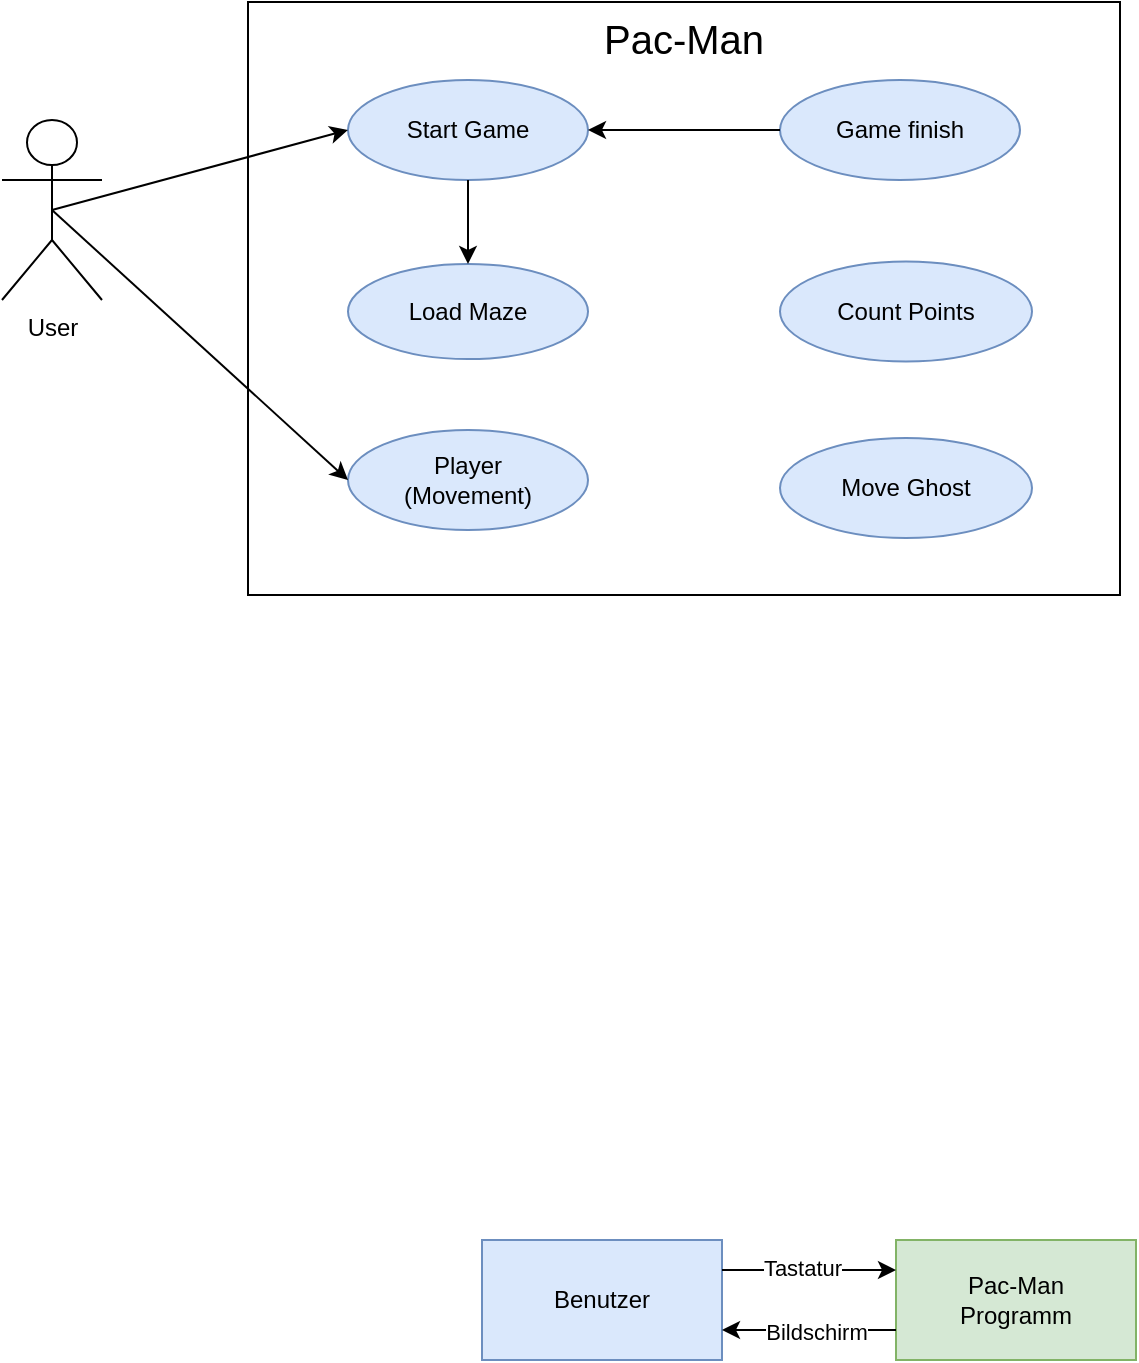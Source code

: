 <mxfile version="22.0.8" type="github">
  <diagram name="Seite-1" id="xikOmMtDKbGpDyViqX2l">
    <mxGraphModel dx="662" dy="392" grid="0" gridSize="10" guides="1" tooltips="1" connect="1" arrows="1" fold="1" page="1" pageScale="1" pageWidth="1654" pageHeight="1169" math="0" shadow="0">
      <root>
        <mxCell id="0" />
        <mxCell id="1" parent="0" />
        <mxCell id="mOXWSYQu6suwUTaB2nQH-1" value="Pac-Man" style="rounded=0;whiteSpace=wrap;html=1;horizontal=1;verticalAlign=top;fontSize=20;" parent="1" vertex="1">
          <mxGeometry x="193" y="171" width="436" height="296.5" as="geometry" />
        </mxCell>
        <mxCell id="mOXWSYQu6suwUTaB2nQH-2" value="User" style="shape=umlActor;verticalLabelPosition=bottom;verticalAlign=top;html=1;outlineConnect=0;" parent="1" vertex="1">
          <mxGeometry x="70" y="230" width="50" height="90" as="geometry" />
        </mxCell>
        <mxCell id="mOXWSYQu6suwUTaB2nQH-8" value="Player&lt;br&gt;(Movement)" style="ellipse;whiteSpace=wrap;html=1;fillColor=#dae8fc;strokeColor=#6c8ebf;" parent="1" vertex="1">
          <mxGeometry x="243" y="385" width="120" height="50" as="geometry" />
        </mxCell>
        <mxCell id="mOXWSYQu6suwUTaB2nQH-9" value="Start Game" style="ellipse;whiteSpace=wrap;html=1;fillColor=#dae8fc;strokeColor=#6c8ebf;" parent="1" vertex="1">
          <mxGeometry x="243" y="210" width="120" height="50" as="geometry" />
        </mxCell>
        <mxCell id="mOXWSYQu6suwUTaB2nQH-27" value="" style="endArrow=classic;html=1;rounded=0;exitX=0.5;exitY=0.5;exitDx=0;exitDy=0;exitPerimeter=0;entryX=0;entryY=0.5;entryDx=0;entryDy=0;" parent="1" source="mOXWSYQu6suwUTaB2nQH-2" target="mOXWSYQu6suwUTaB2nQH-9" edge="1">
          <mxGeometry width="50" height="50" relative="1" as="geometry">
            <mxPoint x="110" y="280" as="sourcePoint" />
            <mxPoint x="160" y="230" as="targetPoint" />
          </mxGeometry>
        </mxCell>
        <mxCell id="mOXWSYQu6suwUTaB2nQH-30" value="" style="endArrow=classic;html=1;rounded=0;entryX=0;entryY=0.5;entryDx=0;entryDy=0;exitX=0.5;exitY=0.5;exitDx=0;exitDy=0;exitPerimeter=0;" parent="1" source="mOXWSYQu6suwUTaB2nQH-2" target="mOXWSYQu6suwUTaB2nQH-8" edge="1">
          <mxGeometry width="50" height="50" relative="1" as="geometry">
            <mxPoint x="85" y="275" as="sourcePoint" />
            <mxPoint x="400" y="320" as="targetPoint" />
          </mxGeometry>
        </mxCell>
        <mxCell id="mOXWSYQu6suwUTaB2nQH-31" value="Game finish" style="ellipse;whiteSpace=wrap;html=1;fillColor=#dae8fc;strokeColor=#6c8ebf;" parent="1" vertex="1">
          <mxGeometry x="459" y="210" width="120" height="50" as="geometry" />
        </mxCell>
        <mxCell id="mOXWSYQu6suwUTaB2nQH-42" value="" style="endArrow=classic;html=1;rounded=0;exitX=0;exitY=0.5;exitDx=0;exitDy=0;entryX=1;entryY=0.5;entryDx=0;entryDy=0;" parent="1" source="mOXWSYQu6suwUTaB2nQH-31" target="mOXWSYQu6suwUTaB2nQH-9" edge="1">
          <mxGeometry width="50" height="50" relative="1" as="geometry">
            <mxPoint x="290" y="350" as="sourcePoint" />
            <mxPoint x="340" y="300" as="targetPoint" />
            <Array as="points" />
          </mxGeometry>
        </mxCell>
        <mxCell id="mOXWSYQu6suwUTaB2nQH-45" value="Load Maze" style="ellipse;whiteSpace=wrap;html=1;fillColor=#dae8fc;strokeColor=#6c8ebf;" parent="1" vertex="1">
          <mxGeometry x="243" y="302" width="120" height="47.5" as="geometry" />
        </mxCell>
        <mxCell id="_e6vXAC38QxGMkfROBKg-1" value="Benutzer&lt;br&gt;" style="rounded=0;whiteSpace=wrap;html=1;fillColor=#dae8fc;strokeColor=#6c8ebf;" parent="1" vertex="1">
          <mxGeometry x="310" y="790" width="120" height="60" as="geometry" />
        </mxCell>
        <mxCell id="_e6vXAC38QxGMkfROBKg-2" value="Pac-Man&lt;br&gt;Programm" style="rounded=0;whiteSpace=wrap;html=1;fillColor=#d5e8d4;strokeColor=#82b366;" parent="1" vertex="1">
          <mxGeometry x="517" y="790" width="120" height="60" as="geometry" />
        </mxCell>
        <mxCell id="_e6vXAC38QxGMkfROBKg-4" value="" style="endArrow=classic;html=1;rounded=0;entryX=0;entryY=0.25;entryDx=0;entryDy=0;exitX=1;exitY=0.25;exitDx=0;exitDy=0;" parent="1" source="_e6vXAC38QxGMkfROBKg-1" target="_e6vXAC38QxGMkfROBKg-2" edge="1">
          <mxGeometry width="50" height="50" relative="1" as="geometry">
            <mxPoint x="480" y="800" as="sourcePoint" />
            <mxPoint x="510" y="810" as="targetPoint" />
          </mxGeometry>
        </mxCell>
        <mxCell id="_e6vXAC38QxGMkfROBKg-5" value="Tastatur" style="edgeLabel;html=1;align=center;verticalAlign=middle;resizable=0;points=[];" parent="_e6vXAC38QxGMkfROBKg-4" vertex="1" connectable="0">
          <mxGeometry x="-0.081" y="-1" relative="1" as="geometry">
            <mxPoint y="-2" as="offset" />
          </mxGeometry>
        </mxCell>
        <mxCell id="_e6vXAC38QxGMkfROBKg-6" value="" style="endArrow=classic;html=1;rounded=0;entryX=1;entryY=0.75;entryDx=0;entryDy=0;exitX=0;exitY=0.75;exitDx=0;exitDy=0;" parent="1" source="_e6vXAC38QxGMkfROBKg-2" target="_e6vXAC38QxGMkfROBKg-1" edge="1">
          <mxGeometry width="50" height="50" relative="1" as="geometry">
            <mxPoint x="430" y="890" as="sourcePoint" />
            <mxPoint x="517" y="890" as="targetPoint" />
            <Array as="points" />
          </mxGeometry>
        </mxCell>
        <mxCell id="_e6vXAC38QxGMkfROBKg-7" value="Bildschirm" style="edgeLabel;html=1;align=center;verticalAlign=middle;resizable=0;points=[];" parent="_e6vXAC38QxGMkfROBKg-6" vertex="1" connectable="0">
          <mxGeometry x="-0.081" y="-1" relative="1" as="geometry">
            <mxPoint y="2" as="offset" />
          </mxGeometry>
        </mxCell>
        <mxCell id="_e6vXAC38QxGMkfROBKg-9" value="" style="endArrow=classic;html=1;rounded=0;exitX=0.5;exitY=1;exitDx=0;exitDy=0;entryX=0.5;entryY=0;entryDx=0;entryDy=0;" parent="1" source="mOXWSYQu6suwUTaB2nQH-9" target="mOXWSYQu6suwUTaB2nQH-45" edge="1">
          <mxGeometry width="50" height="50" relative="1" as="geometry">
            <mxPoint x="480" y="410" as="sourcePoint" />
            <mxPoint x="530" y="360" as="targetPoint" />
          </mxGeometry>
        </mxCell>
        <mxCell id="_e6vXAC38QxGMkfROBKg-15" value="Move Ghost" style="ellipse;whiteSpace=wrap;html=1;fillColor=#dae8fc;strokeColor=#6c8ebf;" parent="1" vertex="1">
          <mxGeometry x="459" y="389" width="126" height="50" as="geometry" />
        </mxCell>
        <mxCell id="ctaZ9WYLKSHpfY1OhR2a-1" value="Count Points" style="ellipse;whiteSpace=wrap;html=1;fillColor=#dae8fc;strokeColor=#6c8ebf;" parent="1" vertex="1">
          <mxGeometry x="459" y="300.75" width="126" height="50" as="geometry" />
        </mxCell>
        <mxCell id="ctaZ9WYLKSHpfY1OhR2a-3" style="edgeStyle=orthogonalEdgeStyle;rounded=0;orthogonalLoop=1;jettySize=auto;html=1;exitX=0.5;exitY=1;exitDx=0;exitDy=0;" parent="1" source="mOXWSYQu6suwUTaB2nQH-1" target="mOXWSYQu6suwUTaB2nQH-1" edge="1">
          <mxGeometry relative="1" as="geometry" />
        </mxCell>
      </root>
    </mxGraphModel>
  </diagram>
</mxfile>
